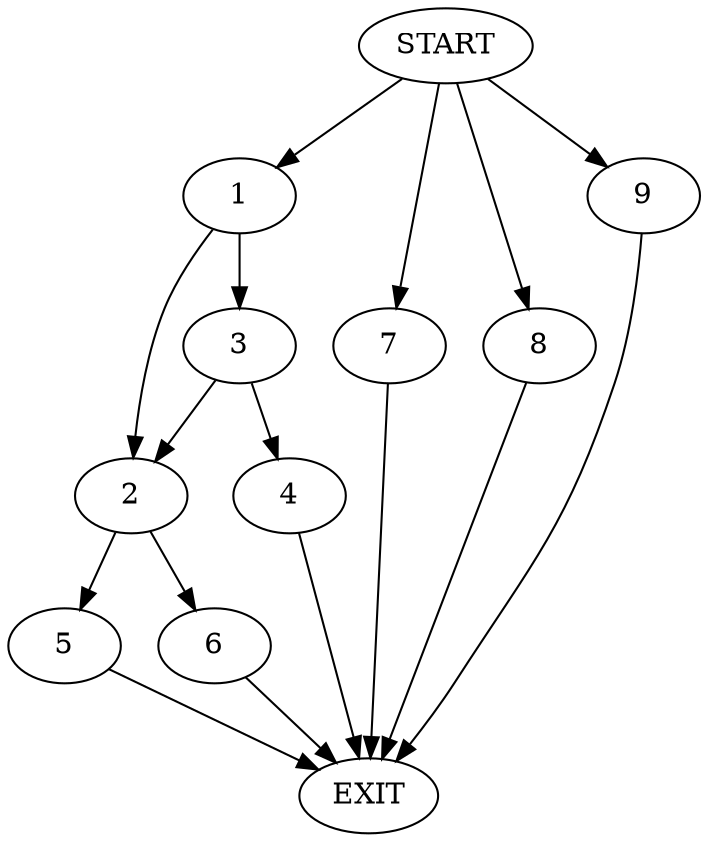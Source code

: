 digraph {
0 [label="START"]
10 [label="EXIT"]
0 -> 1
1 -> 2
1 -> 3
3 -> 2
3 -> 4
2 -> 5
2 -> 6
4 -> 10
6 -> 10
5 -> 10
0 -> 7
7 -> 10
0 -> 8
8 -> 10
0 -> 9
9 -> 10
}
